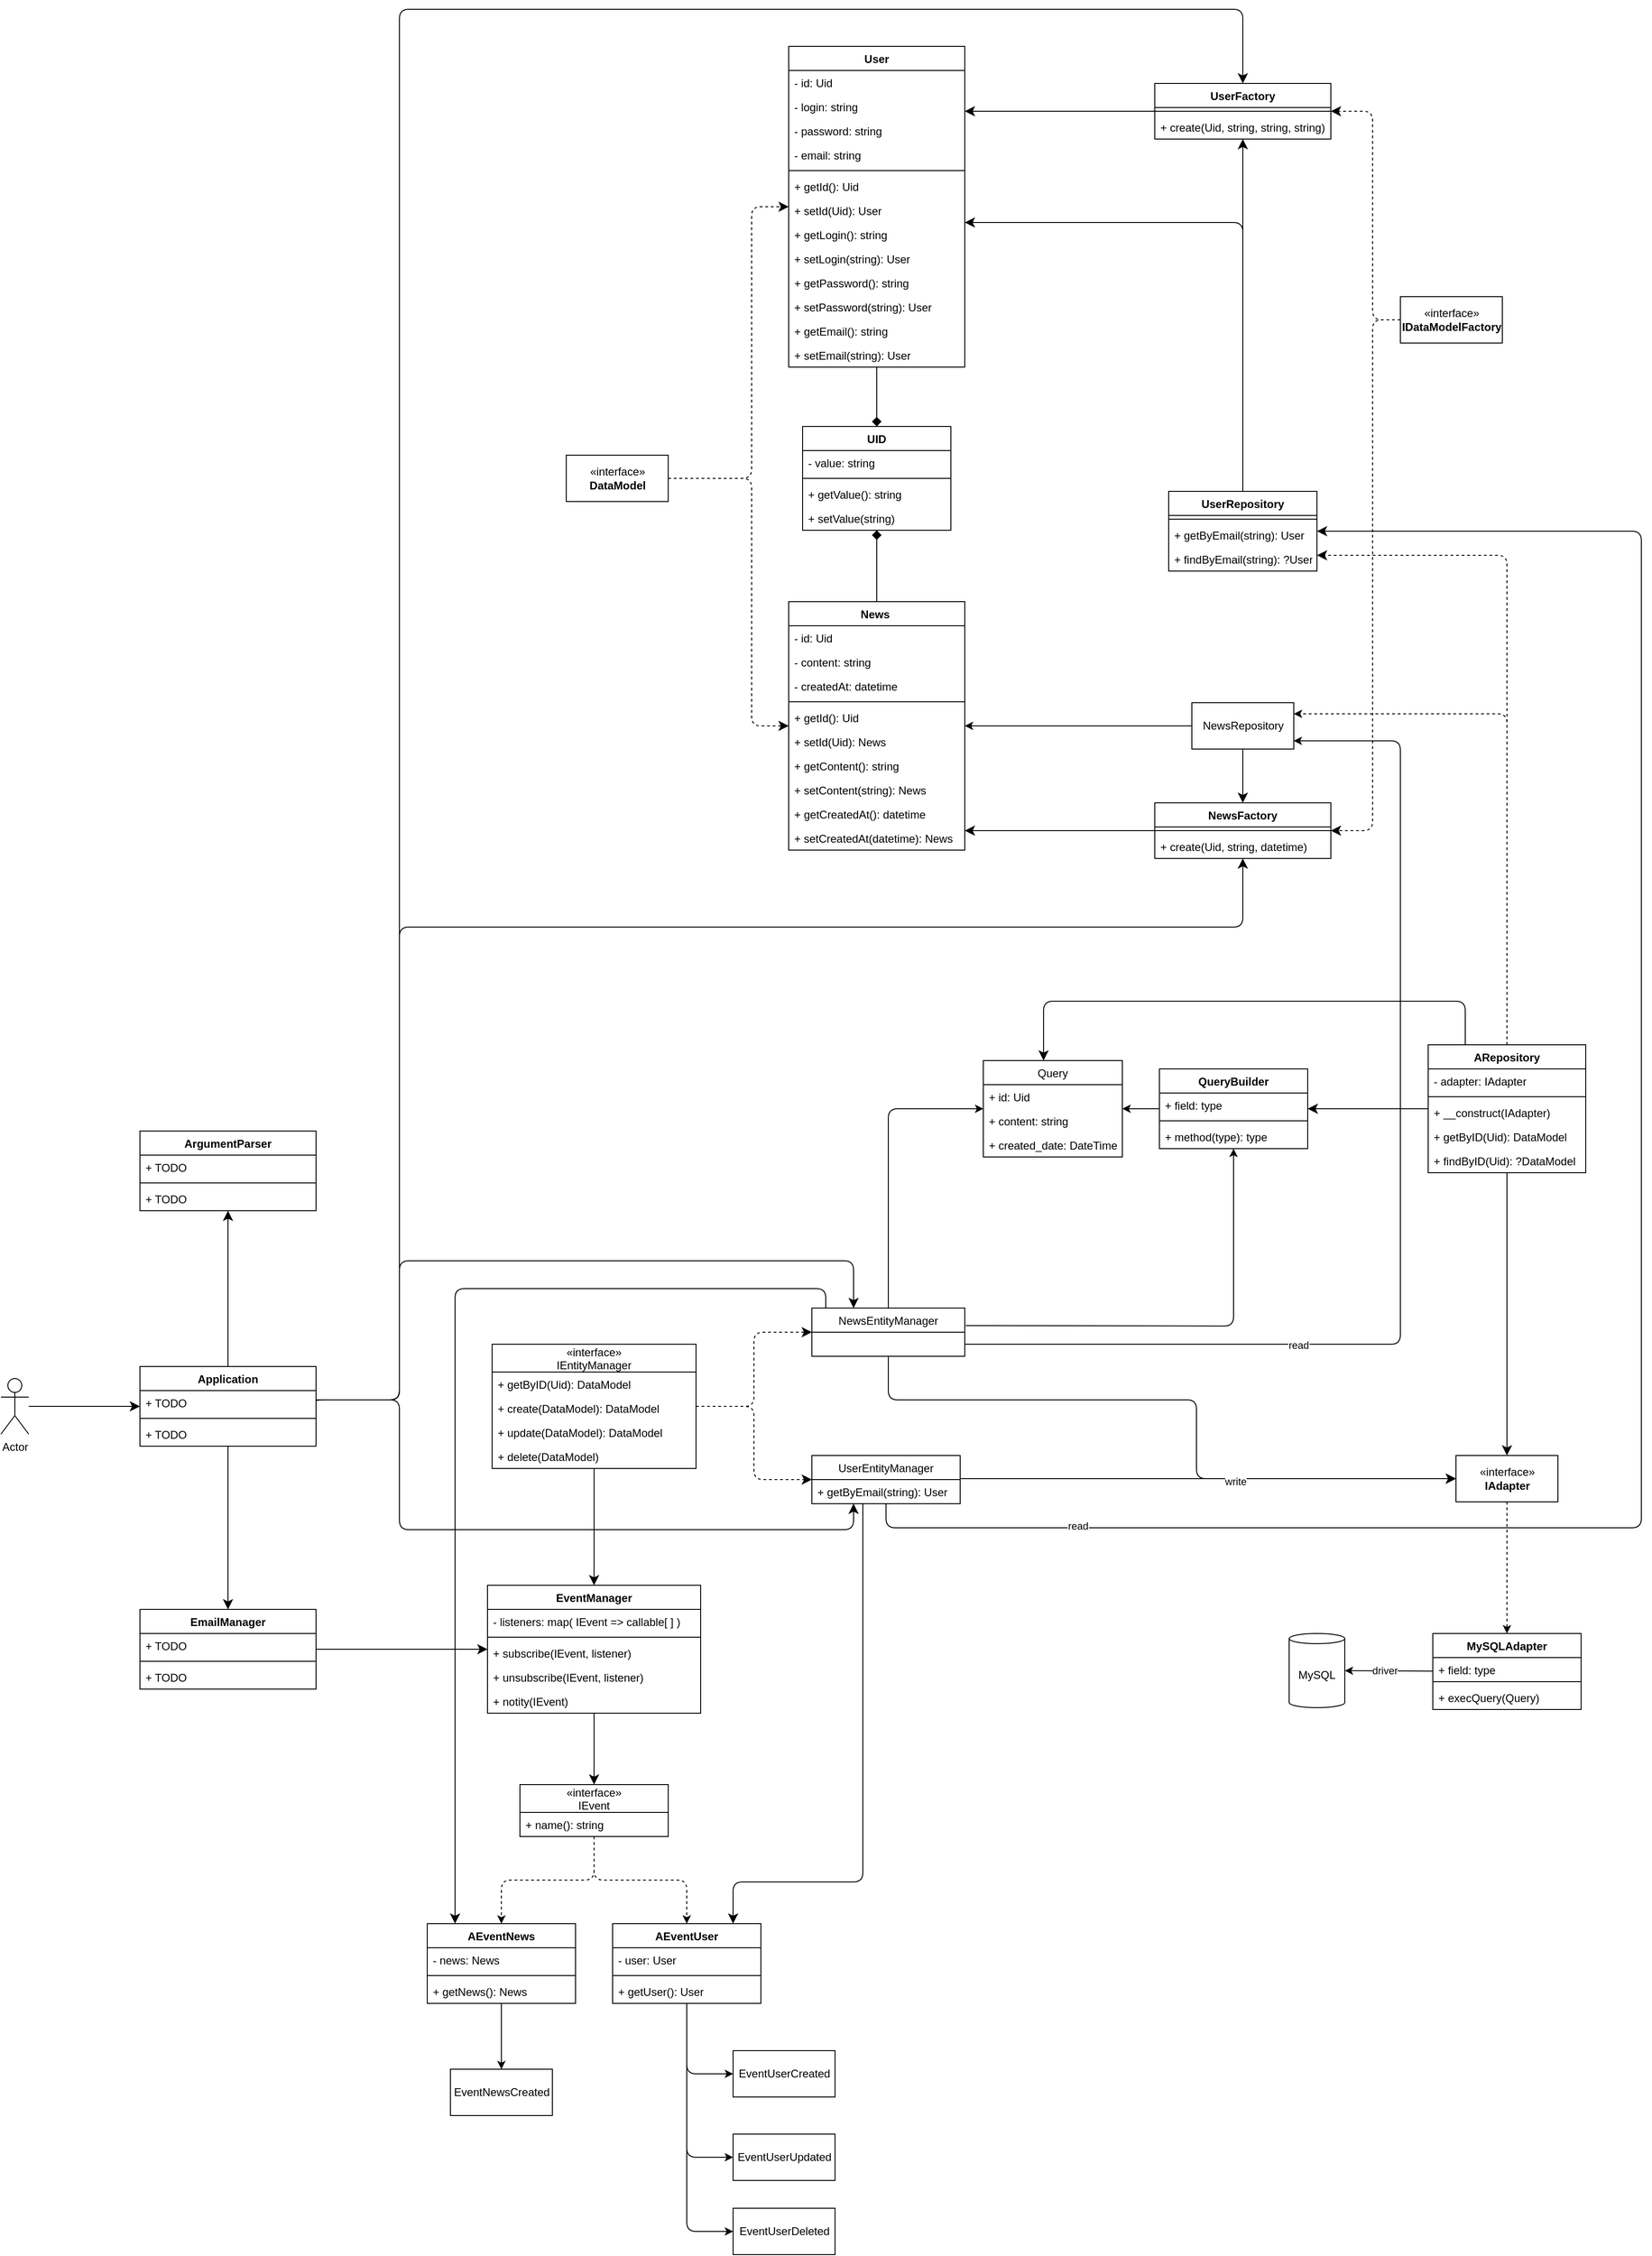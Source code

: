 <mxfile>
    <diagram id="TDc8d8LJ3EV92U0FBZtl" name="Page-1">
        <mxGraphModel dx="2404" dy="2053" grid="1" gridSize="10" guides="1" tooltips="1" connect="1" arrows="1" fold="1" page="1" pageScale="1" pageWidth="850" pageHeight="1100" math="0" shadow="0">
            <root>
                <mxCell id="0"/>
                <mxCell id="1" parent="0"/>
                <mxCell id="4" style="edgeStyle=orthogonalEdgeStyle;html=1;entryX=0.998;entryY=0.822;entryDx=0;entryDy=0;entryPerimeter=0;" edge="1" parent="1" source="6" target="161">
                    <mxGeometry relative="1" as="geometry">
                        <mxPoint x="228.35" y="874.768" as="sourcePoint"/>
                        <mxPoint x="702.5" y="629" as="targetPoint"/>
                        <Array as="points">
                            <mxPoint x="700" y="860"/>
                            <mxPoint x="700" y="209"/>
                        </Array>
                    </mxGeometry>
                </mxCell>
                <mxCell id="5" value="read" style="edgeLabel;html=1;align=center;verticalAlign=middle;resizable=0;points=[];" vertex="1" connectable="0" parent="4">
                    <mxGeometry x="-0.198" y="-1" relative="1" as="geometry">
                        <mxPoint x="-111" y="26" as="offset"/>
                    </mxGeometry>
                </mxCell>
                <mxCell id="174" style="edgeStyle=orthogonalEdgeStyle;html=1;endArrow=classic;endFill=1;endSize=8;" edge="1" parent="1" source="6" target="14">
                    <mxGeometry relative="1" as="geometry">
                        <Array as="points">
                            <mxPoint x="148" y="920"/>
                            <mxPoint x="480" y="920"/>
                            <mxPoint x="480" y="1005"/>
                        </Array>
                    </mxGeometry>
                </mxCell>
                <mxCell id="226" style="edgeStyle=orthogonalEdgeStyle;html=1;endArrow=classic;endFill=1;endSize=8;" edge="1" parent="1" source="6" target="104">
                    <mxGeometry relative="1" as="geometry">
                        <Array as="points">
                            <mxPoint x="80" y="800"/>
                            <mxPoint x="-320" y="800"/>
                            <mxPoint x="-320" y="1528"/>
                        </Array>
                    </mxGeometry>
                </mxCell>
                <mxCell id="6" value="NewsEntityManager" style="swimlane;fontStyle=0;childLayout=stackLayout;horizontal=1;startSize=26;fillColor=none;horizontalStack=0;resizeParent=1;resizeParentMax=0;resizeLast=0;collapsible=1;marginBottom=0;" vertex="1" parent="1">
                    <mxGeometry x="65" y="821" width="165" height="52" as="geometry"/>
                </mxCell>
                <mxCell id="11" style="edgeStyle=none;html=1;" edge="1" parent="1" source="24" target="20">
                    <mxGeometry relative="1" as="geometry">
                        <mxPoint x="810" y="1063" as="sourcePoint"/>
                    </mxGeometry>
                </mxCell>
                <mxCell id="12" value="driver" style="edgeLabel;html=1;align=center;verticalAlign=middle;resizable=0;points=[];" vertex="1" connectable="0" parent="11">
                    <mxGeometry x="0.272" relative="1" as="geometry">
                        <mxPoint x="8" y="-1" as="offset"/>
                    </mxGeometry>
                </mxCell>
                <mxCell id="13" style="edgeStyle=none;html=1;dashed=1;" edge="1" parent="1" source="14" target="24">
                    <mxGeometry relative="1" as="geometry">
                        <mxPoint x="825" y="839" as="targetPoint"/>
                    </mxGeometry>
                </mxCell>
                <mxCell id="14" value="«interface»&lt;br&gt;&lt;b&gt;IAdapter&lt;/b&gt;" style="html=1;" vertex="1" parent="1">
                    <mxGeometry x="760" y="980" width="110" height="50" as="geometry"/>
                </mxCell>
                <mxCell id="15" value="UID" style="swimlane;fontStyle=1;align=center;verticalAlign=top;childLayout=stackLayout;horizontal=1;startSize=26;horizontalStack=0;resizeParent=1;resizeParentMax=0;resizeLast=0;collapsible=1;marginBottom=0;" vertex="1" parent="1">
                    <mxGeometry x="55" y="-130" width="160" height="112" as="geometry"/>
                </mxCell>
                <mxCell id="16" value="- value: string" style="text;strokeColor=none;fillColor=none;align=left;verticalAlign=top;spacingLeft=4;spacingRight=4;overflow=hidden;rotatable=0;points=[[0,0.5],[1,0.5]];portConstraint=eastwest;" vertex="1" parent="15">
                    <mxGeometry y="26" width="160" height="26" as="geometry"/>
                </mxCell>
                <mxCell id="17" value="" style="line;strokeWidth=1;fillColor=none;align=left;verticalAlign=middle;spacingTop=-1;spacingLeft=3;spacingRight=3;rotatable=0;labelPosition=right;points=[];portConstraint=eastwest;strokeColor=inherit;" vertex="1" parent="15">
                    <mxGeometry y="52" width="160" height="8" as="geometry"/>
                </mxCell>
                <mxCell id="18" value="+ getValue(): string" style="text;strokeColor=none;fillColor=none;align=left;verticalAlign=top;spacingLeft=4;spacingRight=4;overflow=hidden;rotatable=0;points=[[0,0.5],[1,0.5]];portConstraint=eastwest;" vertex="1" parent="15">
                    <mxGeometry y="60" width="160" height="26" as="geometry"/>
                </mxCell>
                <mxCell id="19" value="+ setValue(string)" style="text;strokeColor=none;fillColor=none;align=left;verticalAlign=top;spacingLeft=4;spacingRight=4;overflow=hidden;rotatable=0;points=[[0,0.5],[1,0.5]];portConstraint=eastwest;" vertex="1" parent="15">
                    <mxGeometry y="86" width="160" height="26" as="geometry"/>
                </mxCell>
                <mxCell id="20" value="MySQL" style="shape=cylinder3;whiteSpace=wrap;html=1;boundedLbl=1;backgroundOutline=1;size=5.51;" vertex="1" parent="1">
                    <mxGeometry x="580" y="1172" width="60" height="80" as="geometry"/>
                </mxCell>
                <mxCell id="21" style="edgeStyle=orthogonalEdgeStyle;html=1;exitX=1.006;exitY=-0.275;exitDx=0;exitDy=0;exitPerimeter=0;" edge="1" parent="1" target="33">
                    <mxGeometry relative="1" as="geometry">
                        <mxPoint x="230.99" y="839.85" as="sourcePoint"/>
                    </mxGeometry>
                </mxCell>
                <mxCell id="22" style="edgeStyle=orthogonalEdgeStyle;html=1;" edge="1" parent="1" source="6" target="28">
                    <mxGeometry relative="1" as="geometry">
                        <Array as="points">
                            <mxPoint x="148" y="606"/>
                        </Array>
                    </mxGeometry>
                </mxCell>
                <mxCell id="24" value="MySQLAdapter" style="swimlane;fontStyle=1;align=center;verticalAlign=top;childLayout=stackLayout;horizontal=1;startSize=26;horizontalStack=0;resizeParent=1;resizeParentMax=0;resizeLast=0;collapsible=1;marginBottom=0;" vertex="1" parent="1">
                    <mxGeometry x="735" y="1172" width="160" height="82" as="geometry"/>
                </mxCell>
                <mxCell id="25" value="+ field: type" style="text;strokeColor=none;fillColor=none;align=left;verticalAlign=top;spacingLeft=4;spacingRight=4;overflow=hidden;rotatable=0;points=[[0,0.5],[1,0.5]];portConstraint=eastwest;" vertex="1" parent="24">
                    <mxGeometry y="26" width="160" height="22" as="geometry"/>
                </mxCell>
                <mxCell id="26" value="" style="line;strokeWidth=1;fillColor=none;align=left;verticalAlign=middle;spacingTop=-1;spacingLeft=3;spacingRight=3;rotatable=0;labelPosition=right;points=[];portConstraint=eastwest;strokeColor=inherit;" vertex="1" parent="24">
                    <mxGeometry y="48" width="160" height="8" as="geometry"/>
                </mxCell>
                <mxCell id="27" value="+ execQuery(Query)" style="text;strokeColor=none;fillColor=none;align=left;verticalAlign=top;spacingLeft=4;spacingRight=4;overflow=hidden;rotatable=0;points=[[0,0.5],[1,0.5]];portConstraint=eastwest;" vertex="1" parent="24">
                    <mxGeometry y="56" width="160" height="26" as="geometry"/>
                </mxCell>
                <mxCell id="28" value="Query" style="swimlane;fontStyle=0;childLayout=stackLayout;horizontal=1;startSize=26;fillColor=none;horizontalStack=0;resizeParent=1;resizeParentMax=0;resizeLast=0;collapsible=1;marginBottom=0;" vertex="1" parent="1">
                    <mxGeometry x="250" y="554" width="150" height="104" as="geometry"/>
                </mxCell>
                <mxCell id="29" value="+ id: Uid" style="text;strokeColor=none;fillColor=none;align=left;verticalAlign=top;spacingLeft=4;spacingRight=4;overflow=hidden;rotatable=0;points=[[0,0.5],[1,0.5]];portConstraint=eastwest;" vertex="1" parent="28">
                    <mxGeometry y="26" width="150" height="26" as="geometry"/>
                </mxCell>
                <mxCell id="30" value="+ content: string" style="text;strokeColor=none;fillColor=none;align=left;verticalAlign=top;spacingLeft=4;spacingRight=4;overflow=hidden;rotatable=0;points=[[0,0.5],[1,0.5]];portConstraint=eastwest;" vertex="1" parent="28">
                    <mxGeometry y="52" width="150" height="26" as="geometry"/>
                </mxCell>
                <mxCell id="31" value="+ created_date: DateTime" style="text;strokeColor=none;fillColor=none;align=left;verticalAlign=top;spacingLeft=4;spacingRight=4;overflow=hidden;rotatable=0;points=[[0,0.5],[1,0.5]];portConstraint=eastwest;" vertex="1" parent="28">
                    <mxGeometry y="78" width="150" height="26" as="geometry"/>
                </mxCell>
                <mxCell id="32" style="edgeStyle=none;html=1;" edge="1" parent="1" source="33" target="28">
                    <mxGeometry relative="1" as="geometry">
                        <mxPoint x="670" y="1111.542" as="targetPoint"/>
                    </mxGeometry>
                </mxCell>
                <mxCell id="33" value="QueryBuilder" style="swimlane;fontStyle=1;align=center;verticalAlign=top;childLayout=stackLayout;horizontal=1;startSize=26;horizontalStack=0;resizeParent=1;resizeParentMax=0;resizeLast=0;collapsible=1;marginBottom=0;" vertex="1" parent="1">
                    <mxGeometry x="440" y="563" width="160" height="86" as="geometry"/>
                </mxCell>
                <mxCell id="34" value="+ field: type" style="text;strokeColor=none;fillColor=none;align=left;verticalAlign=top;spacingLeft=4;spacingRight=4;overflow=hidden;rotatable=0;points=[[0,0.5],[1,0.5]];portConstraint=eastwest;" vertex="1" parent="33">
                    <mxGeometry y="26" width="160" height="26" as="geometry"/>
                </mxCell>
                <mxCell id="35" value="" style="line;strokeWidth=1;fillColor=none;align=left;verticalAlign=middle;spacingTop=-1;spacingLeft=3;spacingRight=3;rotatable=0;labelPosition=right;points=[];portConstraint=eastwest;strokeColor=inherit;" vertex="1" parent="33">
                    <mxGeometry y="52" width="160" height="8" as="geometry"/>
                </mxCell>
                <mxCell id="36" value="+ method(type): type" style="text;strokeColor=none;fillColor=none;align=left;verticalAlign=top;spacingLeft=4;spacingRight=4;overflow=hidden;rotatable=0;points=[[0,0.5],[1,0.5]];portConstraint=eastwest;" vertex="1" parent="33">
                    <mxGeometry y="60" width="160" height="26" as="geometry"/>
                </mxCell>
                <mxCell id="146" style="edgeStyle=orthogonalEdgeStyle;html=1;endArrow=diamond;endFill=1;endSize=8;" edge="1" parent="1" source="46" target="15">
                    <mxGeometry relative="1" as="geometry"/>
                </mxCell>
                <mxCell id="46" value="News " style="swimlane;fontStyle=1;align=center;verticalAlign=top;childLayout=stackLayout;horizontal=1;startSize=26;horizontalStack=0;resizeParent=1;resizeParentMax=0;resizeLast=0;collapsible=1;marginBottom=0;" vertex="1" parent="1">
                    <mxGeometry x="40" y="59" width="190" height="268" as="geometry"/>
                </mxCell>
                <mxCell id="47" value="- id: Uid" style="text;strokeColor=none;fillColor=none;align=left;verticalAlign=top;spacingLeft=4;spacingRight=4;overflow=hidden;rotatable=0;points=[[0,0.5],[1,0.5]];portConstraint=eastwest;" vertex="1" parent="46">
                    <mxGeometry y="26" width="190" height="26" as="geometry"/>
                </mxCell>
                <mxCell id="48" value="- content: string" style="text;strokeColor=none;fillColor=none;align=left;verticalAlign=top;spacingLeft=4;spacingRight=4;overflow=hidden;rotatable=0;points=[[0,0.5],[1,0.5]];portConstraint=eastwest;" vertex="1" parent="46">
                    <mxGeometry y="52" width="190" height="26" as="geometry"/>
                </mxCell>
                <mxCell id="49" value="- createdAt: datetime" style="text;strokeColor=none;fillColor=none;align=left;verticalAlign=top;spacingLeft=4;spacingRight=4;overflow=hidden;rotatable=0;points=[[0,0.5],[1,0.5]];portConstraint=eastwest;" vertex="1" parent="46">
                    <mxGeometry y="78" width="190" height="26" as="geometry"/>
                </mxCell>
                <mxCell id="50" value="" style="line;strokeWidth=1;fillColor=none;align=left;verticalAlign=middle;spacingTop=-1;spacingLeft=3;spacingRight=3;rotatable=0;labelPosition=right;points=[];portConstraint=eastwest;strokeColor=inherit;" vertex="1" parent="46">
                    <mxGeometry y="104" width="190" height="8" as="geometry"/>
                </mxCell>
                <mxCell id="51" value="+ getId(): Uid" style="text;strokeColor=none;fillColor=none;align=left;verticalAlign=top;spacingLeft=4;spacingRight=4;overflow=hidden;rotatable=0;points=[[0,0.5],[1,0.5]];portConstraint=eastwest;" vertex="1" parent="46">
                    <mxGeometry y="112" width="190" height="26" as="geometry"/>
                </mxCell>
                <mxCell id="52" value="+ setId(Uid): News" style="text;strokeColor=none;fillColor=none;align=left;verticalAlign=top;spacingLeft=4;spacingRight=4;overflow=hidden;rotatable=0;points=[[0,0.5],[1,0.5]];portConstraint=eastwest;" vertex="1" parent="46">
                    <mxGeometry y="138" width="190" height="26" as="geometry"/>
                </mxCell>
                <mxCell id="53" value="+ getContent(): string" style="text;strokeColor=none;fillColor=none;align=left;verticalAlign=top;spacingLeft=4;spacingRight=4;overflow=hidden;rotatable=0;points=[[0,0.5],[1,0.5]];portConstraint=eastwest;" vertex="1" parent="46">
                    <mxGeometry y="164" width="190" height="26" as="geometry"/>
                </mxCell>
                <mxCell id="54" value="+ setContent(string): News" style="text;strokeColor=none;fillColor=none;align=left;verticalAlign=top;spacingLeft=4;spacingRight=4;overflow=hidden;rotatable=0;points=[[0,0.5],[1,0.5]];portConstraint=eastwest;" vertex="1" parent="46">
                    <mxGeometry y="190" width="190" height="26" as="geometry"/>
                </mxCell>
                <mxCell id="55" value="+ getCreatedAt(): datetime" style="text;strokeColor=none;fillColor=none;align=left;verticalAlign=top;spacingLeft=4;spacingRight=4;overflow=hidden;rotatable=0;points=[[0,0.5],[1,0.5]];portConstraint=eastwest;" vertex="1" parent="46">
                    <mxGeometry y="216" width="190" height="26" as="geometry"/>
                </mxCell>
                <mxCell id="56" value="+ setCreatedAt(datetime): News" style="text;strokeColor=none;fillColor=none;align=left;verticalAlign=top;spacingLeft=4;spacingRight=4;overflow=hidden;rotatable=0;points=[[0,0.5],[1,0.5]];portConstraint=eastwest;" vertex="1" parent="46">
                    <mxGeometry y="242" width="190" height="26" as="geometry"/>
                </mxCell>
                <mxCell id="57" style="edgeStyle=orthogonalEdgeStyle;html=1;" edge="1" parent="1" source="161" target="46">
                    <mxGeometry relative="1" as="geometry">
                        <mxPoint x="450" y="180.029" as="sourcePoint"/>
                    </mxGeometry>
                </mxCell>
                <mxCell id="58" style="edgeStyle=orthogonalEdgeStyle;html=1;dashed=1;" edge="1" parent="1" source="140" target="161">
                    <mxGeometry relative="1" as="geometry">
                        <mxPoint x="610" y="210" as="targetPoint"/>
                        <Array as="points">
                            <mxPoint x="815" y="180"/>
                        </Array>
                        <mxPoint x="730" y="500" as="sourcePoint"/>
                    </mxGeometry>
                </mxCell>
                <mxCell id="202" style="edgeStyle=orthogonalEdgeStyle;html=1;endArrow=classic;endFill=1;endSize=8;" edge="1" parent="1" source="61" target="46">
                    <mxGeometry relative="1" as="geometry">
                        <Array as="points">
                            <mxPoint x="280" y="306"/>
                            <mxPoint x="280" y="306"/>
                        </Array>
                    </mxGeometry>
                </mxCell>
                <mxCell id="61" value="NewsFactory" style="swimlane;fontStyle=1;align=center;verticalAlign=top;childLayout=stackLayout;horizontal=1;startSize=26;horizontalStack=0;resizeParent=1;resizeParentMax=0;resizeLast=0;collapsible=1;marginBottom=0;" vertex="1" parent="1">
                    <mxGeometry x="435" y="276" width="190" height="60" as="geometry"/>
                </mxCell>
                <mxCell id="62" value="" style="line;strokeWidth=1;fillColor=none;align=left;verticalAlign=middle;spacingTop=-1;spacingLeft=3;spacingRight=3;rotatable=0;labelPosition=right;points=[];portConstraint=eastwest;strokeColor=inherit;" vertex="1" parent="61">
                    <mxGeometry y="26" width="190" height="8" as="geometry"/>
                </mxCell>
                <mxCell id="63" value="+ create(Uid, string, datetime)" style="text;strokeColor=none;fillColor=none;align=left;verticalAlign=top;spacingLeft=4;spacingRight=4;overflow=hidden;rotatable=0;points=[[0,0.5],[1,0.5]];portConstraint=eastwest;" vertex="1" parent="61">
                    <mxGeometry y="34" width="190" height="26" as="geometry"/>
                </mxCell>
                <mxCell id="112" style="edgeStyle=orthogonalEdgeStyle;html=1;dashed=1;" edge="1" parent="1" source="96" target="104">
                    <mxGeometry relative="1" as="geometry"/>
                </mxCell>
                <mxCell id="113" style="edgeStyle=orthogonalEdgeStyle;html=1;dashed=1;" edge="1" parent="1" source="96" target="108">
                    <mxGeometry relative="1" as="geometry"/>
                </mxCell>
                <mxCell id="96" value="«interface»&#10;IEvent" style="swimlane;fontStyle=0;childLayout=stackLayout;horizontal=1;startSize=30;fillColor=none;horizontalStack=0;resizeParent=1;resizeParentMax=0;resizeLast=0;collapsible=1;marginBottom=0;" vertex="1" parent="1">
                    <mxGeometry x="-250" y="1335" width="160" height="56" as="geometry"/>
                </mxCell>
                <mxCell id="97" value="+ name(): string" style="text;strokeColor=none;fillColor=none;align=left;verticalAlign=top;spacingLeft=4;spacingRight=4;overflow=hidden;rotatable=0;points=[[0,0.5],[1,0.5]];portConstraint=eastwest;" vertex="1" parent="96">
                    <mxGeometry y="30" width="160" height="26" as="geometry"/>
                </mxCell>
                <mxCell id="119" style="edgeStyle=orthogonalEdgeStyle;html=1;" edge="1" parent="1" source="104" target="118">
                    <mxGeometry relative="1" as="geometry"/>
                </mxCell>
                <mxCell id="104" value="AEventNews" style="swimlane;fontStyle=1;align=center;verticalAlign=top;childLayout=stackLayout;horizontal=1;startSize=26;horizontalStack=0;resizeParent=1;resizeParentMax=0;resizeLast=0;collapsible=1;marginBottom=0;" vertex="1" parent="1">
                    <mxGeometry x="-350" y="1485" width="160" height="86" as="geometry"/>
                </mxCell>
                <mxCell id="105" value="- news: News" style="text;strokeColor=none;fillColor=none;align=left;verticalAlign=top;spacingLeft=4;spacingRight=4;overflow=hidden;rotatable=0;points=[[0,0.5],[1,0.5]];portConstraint=eastwest;" vertex="1" parent="104">
                    <mxGeometry y="26" width="160" height="26" as="geometry"/>
                </mxCell>
                <mxCell id="106" value="" style="line;strokeWidth=1;fillColor=none;align=left;verticalAlign=middle;spacingTop=-1;spacingLeft=3;spacingRight=3;rotatable=0;labelPosition=right;points=[];portConstraint=eastwest;strokeColor=inherit;" vertex="1" parent="104">
                    <mxGeometry y="52" width="160" height="8" as="geometry"/>
                </mxCell>
                <mxCell id="107" value="+ getNews(): News" style="text;strokeColor=none;fillColor=none;align=left;verticalAlign=top;spacingLeft=4;spacingRight=4;overflow=hidden;rotatable=0;points=[[0,0.5],[1,0.5]];portConstraint=eastwest;" vertex="1" parent="104">
                    <mxGeometry y="60" width="160" height="26" as="geometry"/>
                </mxCell>
                <mxCell id="121" style="edgeStyle=orthogonalEdgeStyle;html=1;entryX=0;entryY=0.5;entryDx=0;entryDy=0;" edge="1" parent="1" source="108" target="120">
                    <mxGeometry relative="1" as="geometry"/>
                </mxCell>
                <mxCell id="124" style="edgeStyle=orthogonalEdgeStyle;html=1;entryX=0;entryY=0.5;entryDx=0;entryDy=0;" edge="1" parent="1" source="108" target="122">
                    <mxGeometry relative="1" as="geometry"/>
                </mxCell>
                <mxCell id="125" style="edgeStyle=orthogonalEdgeStyle;html=1;entryX=0;entryY=0.5;entryDx=0;entryDy=0;" edge="1" parent="1" source="108" target="123">
                    <mxGeometry relative="1" as="geometry"/>
                </mxCell>
                <mxCell id="108" value="AEventUser" style="swimlane;fontStyle=1;align=center;verticalAlign=top;childLayout=stackLayout;horizontal=1;startSize=26;horizontalStack=0;resizeParent=1;resizeParentMax=0;resizeLast=0;collapsible=1;marginBottom=0;" vertex="1" parent="1">
                    <mxGeometry x="-150" y="1485" width="160" height="86" as="geometry"/>
                </mxCell>
                <mxCell id="109" value="- user: User" style="text;strokeColor=none;fillColor=none;align=left;verticalAlign=top;spacingLeft=4;spacingRight=4;overflow=hidden;rotatable=0;points=[[0,0.5],[1,0.5]];portConstraint=eastwest;" vertex="1" parent="108">
                    <mxGeometry y="26" width="160" height="26" as="geometry"/>
                </mxCell>
                <mxCell id="110" value="" style="line;strokeWidth=1;fillColor=none;align=left;verticalAlign=middle;spacingTop=-1;spacingLeft=3;spacingRight=3;rotatable=0;labelPosition=right;points=[];portConstraint=eastwest;strokeColor=inherit;" vertex="1" parent="108">
                    <mxGeometry y="52" width="160" height="8" as="geometry"/>
                </mxCell>
                <mxCell id="111" value="+ getUser(): User" style="text;strokeColor=none;fillColor=none;align=left;verticalAlign=top;spacingLeft=4;spacingRight=4;overflow=hidden;rotatable=0;points=[[0,0.5],[1,0.5]];portConstraint=eastwest;" vertex="1" parent="108">
                    <mxGeometry y="60" width="160" height="26" as="geometry"/>
                </mxCell>
                <mxCell id="118" value="EventNewsCreated" style="html=1;" vertex="1" parent="1">
                    <mxGeometry x="-325" y="1642" width="110" height="50" as="geometry"/>
                </mxCell>
                <mxCell id="120" value="EventUserCreated" style="html=1;" vertex="1" parent="1">
                    <mxGeometry x="-20" y="1622" width="110" height="50" as="geometry"/>
                </mxCell>
                <mxCell id="122" value="EventUserUpdated" style="html=1;" vertex="1" parent="1">
                    <mxGeometry x="-20" y="1712" width="110" height="50" as="geometry"/>
                </mxCell>
                <mxCell id="123" value="EventUserDeleted" style="html=1;" vertex="1" parent="1">
                    <mxGeometry x="-20" y="1792" width="110" height="50" as="geometry"/>
                </mxCell>
                <mxCell id="145" style="edgeStyle=orthogonalEdgeStyle;html=1;endArrow=diamond;endFill=1;endSize=8;" edge="1" parent="1" source="126" target="15">
                    <mxGeometry relative="1" as="geometry"/>
                </mxCell>
                <mxCell id="126" value="User" style="swimlane;fontStyle=1;align=center;verticalAlign=top;childLayout=stackLayout;horizontal=1;startSize=26;horizontalStack=0;resizeParent=1;resizeParentMax=0;resizeLast=0;collapsible=1;marginBottom=0;" vertex="1" parent="1">
                    <mxGeometry x="40" y="-540" width="190" height="346" as="geometry"/>
                </mxCell>
                <mxCell id="127" value="- id: Uid" style="text;strokeColor=none;fillColor=none;align=left;verticalAlign=top;spacingLeft=4;spacingRight=4;overflow=hidden;rotatable=0;points=[[0,0.5],[1,0.5]];portConstraint=eastwest;" vertex="1" parent="126">
                    <mxGeometry y="26" width="190" height="26" as="geometry"/>
                </mxCell>
                <mxCell id="128" value="- login: string" style="text;strokeColor=none;fillColor=none;align=left;verticalAlign=top;spacingLeft=4;spacingRight=4;overflow=hidden;rotatable=0;points=[[0,0.5],[1,0.5]];portConstraint=eastwest;" vertex="1" parent="126">
                    <mxGeometry y="52" width="190" height="26" as="geometry"/>
                </mxCell>
                <mxCell id="129" value="- password: string" style="text;strokeColor=none;fillColor=none;align=left;verticalAlign=top;spacingLeft=4;spacingRight=4;overflow=hidden;rotatable=0;points=[[0,0.5],[1,0.5]];portConstraint=eastwest;" vertex="1" parent="126">
                    <mxGeometry y="78" width="190" height="26" as="geometry"/>
                </mxCell>
                <mxCell id="137" value="- email: string" style="text;strokeColor=none;fillColor=none;align=left;verticalAlign=top;spacingLeft=4;spacingRight=4;overflow=hidden;rotatable=0;points=[[0,0.5],[1,0.5]];portConstraint=eastwest;" vertex="1" parent="126">
                    <mxGeometry y="104" width="190" height="26" as="geometry"/>
                </mxCell>
                <mxCell id="130" value="" style="line;strokeWidth=1;fillColor=none;align=left;verticalAlign=middle;spacingTop=-1;spacingLeft=3;spacingRight=3;rotatable=0;labelPosition=right;points=[];portConstraint=eastwest;strokeColor=inherit;" vertex="1" parent="126">
                    <mxGeometry y="130" width="190" height="8" as="geometry"/>
                </mxCell>
                <mxCell id="131" value="+ getId(): Uid" style="text;strokeColor=none;fillColor=none;align=left;verticalAlign=top;spacingLeft=4;spacingRight=4;overflow=hidden;rotatable=0;points=[[0,0.5],[1,0.5]];portConstraint=eastwest;" vertex="1" parent="126">
                    <mxGeometry y="138" width="190" height="26" as="geometry"/>
                </mxCell>
                <mxCell id="132" value="+ setId(Uid): User" style="text;strokeColor=none;fillColor=none;align=left;verticalAlign=top;spacingLeft=4;spacingRight=4;overflow=hidden;rotatable=0;points=[[0,0.5],[1,0.5]];portConstraint=eastwest;" vertex="1" parent="126">
                    <mxGeometry y="164" width="190" height="26" as="geometry"/>
                </mxCell>
                <mxCell id="133" value="+ getLogin(): string" style="text;strokeColor=none;fillColor=none;align=left;verticalAlign=top;spacingLeft=4;spacingRight=4;overflow=hidden;rotatable=0;points=[[0,0.5],[1,0.5]];portConstraint=eastwest;" vertex="1" parent="126">
                    <mxGeometry y="190" width="190" height="26" as="geometry"/>
                </mxCell>
                <mxCell id="134" value="+ setLogin(string): User" style="text;strokeColor=none;fillColor=none;align=left;verticalAlign=top;spacingLeft=4;spacingRight=4;overflow=hidden;rotatable=0;points=[[0,0.5],[1,0.5]];portConstraint=eastwest;" vertex="1" parent="126">
                    <mxGeometry y="216" width="190" height="26" as="geometry"/>
                </mxCell>
                <mxCell id="135" value="+ getPassword(): string" style="text;strokeColor=none;fillColor=none;align=left;verticalAlign=top;spacingLeft=4;spacingRight=4;overflow=hidden;rotatable=0;points=[[0,0.5],[1,0.5]];portConstraint=eastwest;" vertex="1" parent="126">
                    <mxGeometry y="242" width="190" height="26" as="geometry"/>
                </mxCell>
                <mxCell id="136" value="+ setPassword(string): User" style="text;strokeColor=none;fillColor=none;align=left;verticalAlign=top;spacingLeft=4;spacingRight=4;overflow=hidden;rotatable=0;points=[[0,0.5],[1,0.5]];portConstraint=eastwest;" vertex="1" parent="126">
                    <mxGeometry y="268" width="190" height="26" as="geometry"/>
                </mxCell>
                <mxCell id="138" value="+ getEmail(): string" style="text;strokeColor=none;fillColor=none;align=left;verticalAlign=top;spacingLeft=4;spacingRight=4;overflow=hidden;rotatable=0;points=[[0,0.5],[1,0.5]];portConstraint=eastwest;" vertex="1" parent="126">
                    <mxGeometry y="294" width="190" height="26" as="geometry"/>
                </mxCell>
                <mxCell id="139" value="+ setEmail(string): User" style="text;strokeColor=none;fillColor=none;align=left;verticalAlign=top;spacingLeft=4;spacingRight=4;overflow=hidden;rotatable=0;points=[[0,0.5],[1,0.5]];portConstraint=eastwest;" vertex="1" parent="126">
                    <mxGeometry y="320" width="190" height="26" as="geometry"/>
                </mxCell>
                <mxCell id="153" style="edgeStyle=orthogonalEdgeStyle;html=1;endArrow=classic;endFill=1;endSize=8;dashed=1;" edge="1" parent="1" source="140" target="147">
                    <mxGeometry relative="1" as="geometry">
                        <Array as="points">
                            <mxPoint x="815" y="9"/>
                        </Array>
                    </mxGeometry>
                </mxCell>
                <mxCell id="177" style="edgeStyle=orthogonalEdgeStyle;html=1;endArrow=classic;endFill=1;endSize=8;" edge="1" parent="1" source="140" target="14">
                    <mxGeometry relative="1" as="geometry"/>
                </mxCell>
                <mxCell id="178" style="edgeStyle=orthogonalEdgeStyle;html=1;endArrow=classic;endFill=1;endSize=8;" edge="1" parent="1" source="140" target="33">
                    <mxGeometry relative="1" as="geometry"/>
                </mxCell>
                <mxCell id="179" style="edgeStyle=orthogonalEdgeStyle;html=1;endArrow=classic;endFill=1;endSize=8;" edge="1" parent="1" source="140" target="28">
                    <mxGeometry relative="1" as="geometry">
                        <Array as="points">
                            <mxPoint x="770" y="490"/>
                            <mxPoint x="315" y="490"/>
                        </Array>
                    </mxGeometry>
                </mxCell>
                <mxCell id="140" value="ARepository" style="swimlane;fontStyle=1;align=center;verticalAlign=top;childLayout=stackLayout;horizontal=1;startSize=26;horizontalStack=0;resizeParent=1;resizeParentMax=0;resizeLast=0;collapsible=1;marginBottom=0;" vertex="1" parent="1">
                    <mxGeometry x="730" y="537" width="170" height="138" as="geometry"/>
                </mxCell>
                <mxCell id="141" value="- adapter: IAdapter" style="text;strokeColor=none;fillColor=none;align=left;verticalAlign=top;spacingLeft=4;spacingRight=4;overflow=hidden;rotatable=0;points=[[0,0.5],[1,0.5]];portConstraint=eastwest;" vertex="1" parent="140">
                    <mxGeometry y="26" width="170" height="26" as="geometry"/>
                </mxCell>
                <mxCell id="142" value="" style="line;strokeWidth=1;fillColor=none;align=left;verticalAlign=middle;spacingTop=-1;spacingLeft=3;spacingRight=3;rotatable=0;labelPosition=right;points=[];portConstraint=eastwest;strokeColor=inherit;" vertex="1" parent="140">
                    <mxGeometry y="52" width="170" height="8" as="geometry"/>
                </mxCell>
                <mxCell id="144" value="+ __construct(IAdapter)" style="text;strokeColor=none;fillColor=none;align=left;verticalAlign=top;spacingLeft=4;spacingRight=4;overflow=hidden;rotatable=0;points=[[0,0.5],[1,0.5]];portConstraint=eastwest;" vertex="1" parent="140">
                    <mxGeometry y="60" width="170" height="26" as="geometry"/>
                </mxCell>
                <mxCell id="158" value="+ getByID(Uid): DataModel" style="text;strokeColor=none;fillColor=none;align=left;verticalAlign=top;spacingLeft=4;spacingRight=4;overflow=hidden;rotatable=0;points=[[0,0.5],[1,0.5]];portConstraint=eastwest;" vertex="1" parent="140">
                    <mxGeometry y="86" width="170" height="26" as="geometry"/>
                </mxCell>
                <mxCell id="160" value="+ findByID(Uid): ?DataModel" style="text;strokeColor=none;fillColor=none;align=left;verticalAlign=top;spacingLeft=4;spacingRight=4;overflow=hidden;rotatable=0;points=[[0,0.5],[1,0.5]];portConstraint=eastwest;" vertex="1" parent="140">
                    <mxGeometry y="112" width="170" height="26" as="geometry"/>
                </mxCell>
                <mxCell id="154" style="edgeStyle=orthogonalEdgeStyle;html=1;endArrow=classic;endFill=1;endSize=8;" edge="1" parent="1" source="147" target="126">
                    <mxGeometry relative="1" as="geometry">
                        <Array as="points">
                            <mxPoint x="530" y="-350"/>
                        </Array>
                    </mxGeometry>
                </mxCell>
                <mxCell id="199" style="edgeStyle=orthogonalEdgeStyle;html=1;endArrow=classic;endFill=1;endSize=8;" edge="1" parent="1" source="147" target="196">
                    <mxGeometry relative="1" as="geometry"/>
                </mxCell>
                <mxCell id="147" value="UserRepository" style="swimlane;fontStyle=1;align=center;verticalAlign=top;childLayout=stackLayout;horizontal=1;startSize=26;horizontalStack=0;resizeParent=1;resizeParentMax=0;resizeLast=0;collapsible=1;marginBottom=0;" vertex="1" parent="1">
                    <mxGeometry x="450" y="-60" width="160" height="86" as="geometry"/>
                </mxCell>
                <mxCell id="148" value="" style="line;strokeWidth=1;fillColor=none;align=left;verticalAlign=middle;spacingTop=-1;spacingLeft=3;spacingRight=3;rotatable=0;labelPosition=right;points=[];portConstraint=eastwest;strokeColor=inherit;" vertex="1" parent="147">
                    <mxGeometry y="26" width="160" height="8" as="geometry"/>
                </mxCell>
                <mxCell id="151" value="+ getByEmail(string): User" style="text;strokeColor=none;fillColor=none;align=left;verticalAlign=top;spacingLeft=4;spacingRight=4;overflow=hidden;rotatable=0;points=[[0,0.5],[1,0.5]];portConstraint=eastwest;" vertex="1" parent="147">
                    <mxGeometry y="34" width="160" height="26" as="geometry"/>
                </mxCell>
                <mxCell id="152" value="+ findByEmail(string): ?User" style="text;strokeColor=none;fillColor=none;align=left;verticalAlign=top;spacingLeft=4;spacingRight=4;overflow=hidden;rotatable=0;points=[[0,0.5],[1,0.5]];portConstraint=eastwest;" vertex="1" parent="147">
                    <mxGeometry y="60" width="160" height="26" as="geometry"/>
                </mxCell>
                <mxCell id="156" style="edgeStyle=orthogonalEdgeStyle;html=1;endArrow=classic;endFill=1;endSize=8;dashed=1;" edge="1" parent="1" source="155" target="126">
                    <mxGeometry relative="1" as="geometry">
                        <Array as="points">
                            <mxPoint y="-74"/>
                            <mxPoint y="-367"/>
                        </Array>
                    </mxGeometry>
                </mxCell>
                <mxCell id="157" style="edgeStyle=orthogonalEdgeStyle;html=1;endArrow=classic;endFill=1;endSize=8;dashed=1;" edge="1" parent="1" source="155" target="46">
                    <mxGeometry relative="1" as="geometry">
                        <Array as="points">
                            <mxPoint y="-74"/>
                            <mxPoint y="193"/>
                        </Array>
                    </mxGeometry>
                </mxCell>
                <mxCell id="155" value="«interface»&lt;br&gt;&lt;b&gt;DataModel&lt;/b&gt;" style="html=1;" vertex="1" parent="1">
                    <mxGeometry x="-200" y="-99" width="110" height="50" as="geometry"/>
                </mxCell>
                <mxCell id="201" style="edgeStyle=orthogonalEdgeStyle;html=1;endArrow=classic;endFill=1;endSize=8;" edge="1" parent="1" source="161" target="61">
                    <mxGeometry relative="1" as="geometry"/>
                </mxCell>
                <mxCell id="161" value="NewsRepository" style="html=1;" vertex="1" parent="1">
                    <mxGeometry x="475" y="168" width="110" height="50" as="geometry"/>
                </mxCell>
                <mxCell id="171" style="edgeStyle=orthogonalEdgeStyle;html=1;endArrow=classic;endFill=1;endSize=8;" edge="1" parent="1" source="162" target="147">
                    <mxGeometry relative="1" as="geometry">
                        <Array as="points">
                            <mxPoint x="960" y="1058"/>
                            <mxPoint x="960" y="-17"/>
                        </Array>
                    </mxGeometry>
                </mxCell>
                <mxCell id="172" value="read" style="edgeLabel;html=1;align=center;verticalAlign=middle;resizable=0;points=[];" vertex="1" connectable="0" parent="171">
                    <mxGeometry x="-0.795" y="2" relative="1" as="geometry">
                        <mxPoint as="offset"/>
                    </mxGeometry>
                </mxCell>
                <mxCell id="173" style="edgeStyle=orthogonalEdgeStyle;html=1;endArrow=classic;endFill=1;endSize=8;" edge="1" parent="1" source="162" target="14">
                    <mxGeometry relative="1" as="geometry">
                        <Array as="points">
                            <mxPoint x="360" y="1005"/>
                            <mxPoint x="360" y="1005"/>
                        </Array>
                    </mxGeometry>
                </mxCell>
                <mxCell id="176" value="write" style="edgeLabel;html=1;align=center;verticalAlign=middle;resizable=0;points=[];" vertex="1" connectable="0" parent="173">
                    <mxGeometry x="0.11" y="-3" relative="1" as="geometry">
                        <mxPoint as="offset"/>
                    </mxGeometry>
                </mxCell>
                <mxCell id="225" style="edgeStyle=orthogonalEdgeStyle;html=1;endArrow=classic;endFill=1;endSize=8;" edge="1" parent="1" source="162" target="108">
                    <mxGeometry relative="1" as="geometry">
                        <Array as="points">
                            <mxPoint x="120" y="1440"/>
                            <mxPoint x="-20" y="1440"/>
                        </Array>
                    </mxGeometry>
                </mxCell>
                <mxCell id="162" value="UserEntityManager" style="swimlane;fontStyle=0;childLayout=stackLayout;horizontal=1;startSize=26;fillColor=none;horizontalStack=0;resizeParent=1;resizeParentMax=0;resizeLast=0;collapsible=1;marginBottom=0;" vertex="1" parent="1">
                    <mxGeometry x="65" y="980" width="160" height="52" as="geometry"/>
                </mxCell>
                <mxCell id="167" value="+ getByEmail(string): User" style="text;strokeColor=none;fillColor=none;align=left;verticalAlign=top;spacingLeft=4;spacingRight=4;overflow=hidden;rotatable=0;points=[[0,0.5],[1,0.5]];portConstraint=eastwest;" vertex="1" parent="162">
                    <mxGeometry y="26" width="160" height="26" as="geometry"/>
                </mxCell>
                <mxCell id="191" style="edgeStyle=orthogonalEdgeStyle;html=1;endArrow=classic;endFill=1;endSize=8;dashed=1;" edge="1" parent="1" source="186" target="6">
                    <mxGeometry relative="1" as="geometry"/>
                </mxCell>
                <mxCell id="192" style="edgeStyle=orthogonalEdgeStyle;html=1;endArrow=classic;endFill=1;endSize=8;dashed=1;" edge="1" parent="1" source="186" target="162">
                    <mxGeometry relative="1" as="geometry"/>
                </mxCell>
                <mxCell id="224" style="edgeStyle=orthogonalEdgeStyle;html=1;endArrow=classic;endFill=1;endSize=8;" edge="1" parent="1" source="186" target="210">
                    <mxGeometry relative="1" as="geometry"/>
                </mxCell>
                <mxCell id="186" value="«interface»&#10;IEntityManager" style="swimlane;fontStyle=0;childLayout=stackLayout;horizontal=1;startSize=30;fillColor=none;horizontalStack=0;resizeParent=1;resizeParentMax=0;resizeLast=0;collapsible=1;marginBottom=0;" vertex="1" parent="1">
                    <mxGeometry x="-280" y="860" width="220" height="134" as="geometry"/>
                </mxCell>
                <mxCell id="187" value="+ getByID(Uid): DataModel" style="text;strokeColor=none;fillColor=none;align=left;verticalAlign=top;spacingLeft=4;spacingRight=4;overflow=hidden;rotatable=0;points=[[0,0.5],[1,0.5]];portConstraint=eastwest;" vertex="1" parent="186">
                    <mxGeometry y="30" width="220" height="26" as="geometry"/>
                </mxCell>
                <mxCell id="188" value="+ create(DataModel): DataModel" style="text;strokeColor=none;fillColor=none;align=left;verticalAlign=top;spacingLeft=4;spacingRight=4;overflow=hidden;rotatable=0;points=[[0,0.5],[1,0.5]];portConstraint=eastwest;" vertex="1" parent="186">
                    <mxGeometry y="56" width="220" height="26" as="geometry"/>
                </mxCell>
                <mxCell id="189" value="+ update(DataModel): DataModel" style="text;strokeColor=none;fillColor=none;align=left;verticalAlign=top;spacingLeft=4;spacingRight=4;overflow=hidden;rotatable=0;points=[[0,0.5],[1,0.5]];portConstraint=eastwest;" vertex="1" parent="186">
                    <mxGeometry y="82" width="220" height="26" as="geometry"/>
                </mxCell>
                <mxCell id="190" value="+ delete(DataModel)" style="text;strokeColor=none;fillColor=none;align=left;verticalAlign=top;spacingLeft=4;spacingRight=4;overflow=hidden;rotatable=0;points=[[0,0.5],[1,0.5]];portConstraint=eastwest;" vertex="1" parent="186">
                    <mxGeometry y="108" width="220" height="26" as="geometry"/>
                </mxCell>
                <mxCell id="200" style="edgeStyle=orthogonalEdgeStyle;html=1;endArrow=classic;endFill=1;endSize=8;" edge="1" parent="1" source="196" target="126">
                    <mxGeometry relative="1" as="geometry">
                        <Array as="points">
                            <mxPoint x="280" y="-470"/>
                            <mxPoint x="280" y="-470"/>
                        </Array>
                    </mxGeometry>
                </mxCell>
                <mxCell id="196" value="UserFactory" style="swimlane;fontStyle=1;align=center;verticalAlign=top;childLayout=stackLayout;horizontal=1;startSize=26;horizontalStack=0;resizeParent=1;resizeParentMax=0;resizeLast=0;collapsible=1;marginBottom=0;" vertex="1" parent="1">
                    <mxGeometry x="435" y="-500" width="190" height="60" as="geometry"/>
                </mxCell>
                <mxCell id="197" value="" style="line;strokeWidth=1;fillColor=none;align=left;verticalAlign=middle;spacingTop=-1;spacingLeft=3;spacingRight=3;rotatable=0;labelPosition=right;points=[];portConstraint=eastwest;strokeColor=inherit;" vertex="1" parent="196">
                    <mxGeometry y="26" width="190" height="8" as="geometry"/>
                </mxCell>
                <mxCell id="198" value="+ create(Uid, string, string, string)" style="text;strokeColor=none;fillColor=none;align=left;verticalAlign=top;spacingLeft=4;spacingRight=4;overflow=hidden;rotatable=0;points=[[0,0.5],[1,0.5]];portConstraint=eastwest;" vertex="1" parent="196">
                    <mxGeometry y="34" width="190" height="26" as="geometry"/>
                </mxCell>
                <mxCell id="223" style="edgeStyle=orthogonalEdgeStyle;html=1;endArrow=classic;endFill=1;endSize=8;" edge="1" parent="1" source="210" target="96">
                    <mxGeometry relative="1" as="geometry"/>
                </mxCell>
                <mxCell id="210" value="EventManager" style="swimlane;fontStyle=1;align=center;verticalAlign=top;childLayout=stackLayout;horizontal=1;startSize=26;horizontalStack=0;resizeParent=1;resizeParentMax=0;resizeLast=0;collapsible=1;marginBottom=0;" vertex="1" parent="1">
                    <mxGeometry x="-285" y="1120" width="230" height="138" as="geometry"/>
                </mxCell>
                <mxCell id="211" value="- listeners: map( IEvent =&gt; callable[ ] )" style="text;strokeColor=none;fillColor=none;align=left;verticalAlign=top;spacingLeft=4;spacingRight=4;overflow=hidden;rotatable=0;points=[[0,0.5],[1,0.5]];portConstraint=eastwest;" vertex="1" parent="210">
                    <mxGeometry y="26" width="230" height="26" as="geometry"/>
                </mxCell>
                <mxCell id="212" value="" style="line;strokeWidth=1;fillColor=none;align=left;verticalAlign=middle;spacingTop=-1;spacingLeft=3;spacingRight=3;rotatable=0;labelPosition=right;points=[];portConstraint=eastwest;strokeColor=inherit;" vertex="1" parent="210">
                    <mxGeometry y="52" width="230" height="8" as="geometry"/>
                </mxCell>
                <mxCell id="213" value="+ subscribe(IEvent, listener)" style="text;strokeColor=none;fillColor=none;align=left;verticalAlign=top;spacingLeft=4;spacingRight=4;overflow=hidden;rotatable=0;points=[[0,0.5],[1,0.5]];portConstraint=eastwest;" vertex="1" parent="210">
                    <mxGeometry y="60" width="230" height="26" as="geometry"/>
                </mxCell>
                <mxCell id="216" value="+ unsubscribe(IEvent, listener)" style="text;strokeColor=none;fillColor=none;align=left;verticalAlign=top;spacingLeft=4;spacingRight=4;overflow=hidden;rotatable=0;points=[[0,0.5],[1,0.5]];portConstraint=eastwest;" vertex="1" parent="210">
                    <mxGeometry y="86" width="230" height="26" as="geometry"/>
                </mxCell>
                <mxCell id="222" value="+ notity(IEvent)" style="text;strokeColor=none;fillColor=none;align=left;verticalAlign=top;spacingLeft=4;spacingRight=4;overflow=hidden;rotatable=0;points=[[0,0.5],[1,0.5]];portConstraint=eastwest;" vertex="1" parent="210">
                    <mxGeometry y="112" width="230" height="26" as="geometry"/>
                </mxCell>
                <mxCell id="245" style="edgeStyle=orthogonalEdgeStyle;html=1;endArrow=classic;endFill=1;endSize=8;" edge="1" parent="1" source="232" target="210">
                    <mxGeometry relative="1" as="geometry"/>
                </mxCell>
                <mxCell id="232" value="EmailManager" style="swimlane;fontStyle=1;align=center;verticalAlign=top;childLayout=stackLayout;horizontal=1;startSize=26;horizontalStack=0;resizeParent=1;resizeParentMax=0;resizeLast=0;collapsible=1;marginBottom=0;" vertex="1" parent="1">
                    <mxGeometry x="-660" y="1146" width="190" height="86" as="geometry"/>
                </mxCell>
                <mxCell id="235" value="+ TODO" style="text;strokeColor=none;fillColor=none;align=left;verticalAlign=top;spacingLeft=4;spacingRight=4;overflow=hidden;rotatable=0;points=[[0,0.5],[1,0.5]];portConstraint=eastwest;" vertex="1" parent="232">
                    <mxGeometry y="26" width="190" height="26" as="geometry"/>
                </mxCell>
                <mxCell id="236" value="" style="line;strokeWidth=1;fillColor=none;align=left;verticalAlign=middle;spacingTop=-1;spacingLeft=3;spacingRight=3;rotatable=0;labelPosition=right;points=[];portConstraint=eastwest;strokeColor=inherit;" vertex="1" parent="232">
                    <mxGeometry y="52" width="190" height="8" as="geometry"/>
                </mxCell>
                <mxCell id="242" value="+ TODO" style="text;strokeColor=none;fillColor=none;align=left;verticalAlign=top;spacingLeft=4;spacingRight=4;overflow=hidden;rotatable=0;points=[[0,0.5],[1,0.5]];portConstraint=eastwest;" vertex="1" parent="232">
                    <mxGeometry y="60" width="190" height="26" as="geometry"/>
                </mxCell>
                <mxCell id="254" style="edgeStyle=orthogonalEdgeStyle;html=1;endArrow=classic;endFill=1;endSize=8;" edge="1" parent="1" source="246" target="250">
                    <mxGeometry relative="1" as="geometry"/>
                </mxCell>
                <mxCell id="255" style="edgeStyle=orthogonalEdgeStyle;html=1;endArrow=classic;endFill=1;endSize=8;" edge="1" parent="1" source="246" target="6">
                    <mxGeometry relative="1" as="geometry">
                        <Array as="points">
                            <mxPoint x="-380" y="920"/>
                            <mxPoint x="-380" y="770"/>
                            <mxPoint x="110" y="770"/>
                        </Array>
                    </mxGeometry>
                </mxCell>
                <mxCell id="256" style="edgeStyle=orthogonalEdgeStyle;html=1;endArrow=classic;endFill=1;endSize=8;" edge="1" parent="1" source="246" target="232">
                    <mxGeometry relative="1" as="geometry"/>
                </mxCell>
                <mxCell id="266" style="edgeStyle=orthogonalEdgeStyle;html=1;endArrow=classic;endFill=1;endSize=8;exitX=1;exitY=0.5;exitDx=0;exitDy=0;" edge="1" parent="1" source="247" target="61">
                    <mxGeometry relative="1" as="geometry">
                        <Array as="points">
                            <mxPoint x="-470" y="920"/>
                            <mxPoint x="-380" y="920"/>
                            <mxPoint x="-380" y="410"/>
                            <mxPoint x="530" y="410"/>
                        </Array>
                    </mxGeometry>
                </mxCell>
                <mxCell id="267" style="edgeStyle=orthogonalEdgeStyle;html=1;endArrow=classic;endFill=1;endSize=8;" edge="1" parent="1" source="246" target="196">
                    <mxGeometry relative="1" as="geometry">
                        <Array as="points">
                            <mxPoint x="-380" y="920"/>
                            <mxPoint x="-380" y="-580"/>
                            <mxPoint x="530" y="-580"/>
                        </Array>
                    </mxGeometry>
                </mxCell>
                <mxCell id="246" value="Application" style="swimlane;fontStyle=1;align=center;verticalAlign=top;childLayout=stackLayout;horizontal=1;startSize=26;horizontalStack=0;resizeParent=1;resizeParentMax=0;resizeLast=0;collapsible=1;marginBottom=0;" vertex="1" parent="1">
                    <mxGeometry x="-660" y="884" width="190" height="86" as="geometry"/>
                </mxCell>
                <mxCell id="247" value="+ TODO" style="text;strokeColor=none;fillColor=none;align=left;verticalAlign=top;spacingLeft=4;spacingRight=4;overflow=hidden;rotatable=0;points=[[0,0.5],[1,0.5]];portConstraint=eastwest;" vertex="1" parent="246">
                    <mxGeometry y="26" width="190" height="26" as="geometry"/>
                </mxCell>
                <mxCell id="248" value="" style="line;strokeWidth=1;fillColor=none;align=left;verticalAlign=middle;spacingTop=-1;spacingLeft=3;spacingRight=3;rotatable=0;labelPosition=right;points=[];portConstraint=eastwest;strokeColor=inherit;" vertex="1" parent="246">
                    <mxGeometry y="52" width="190" height="8" as="geometry"/>
                </mxCell>
                <mxCell id="249" value="+ TODO" style="text;strokeColor=none;fillColor=none;align=left;verticalAlign=top;spacingLeft=4;spacingRight=4;overflow=hidden;rotatable=0;points=[[0,0.5],[1,0.5]];portConstraint=eastwest;" vertex="1" parent="246">
                    <mxGeometry y="60" width="190" height="26" as="geometry"/>
                </mxCell>
                <mxCell id="250" value="ArgumentParser" style="swimlane;fontStyle=1;align=center;verticalAlign=top;childLayout=stackLayout;horizontal=1;startSize=26;horizontalStack=0;resizeParent=1;resizeParentMax=0;resizeLast=0;collapsible=1;marginBottom=0;" vertex="1" parent="1">
                    <mxGeometry x="-660" y="630" width="190" height="86" as="geometry"/>
                </mxCell>
                <mxCell id="251" value="+ TODO" style="text;strokeColor=none;fillColor=none;align=left;verticalAlign=top;spacingLeft=4;spacingRight=4;overflow=hidden;rotatable=0;points=[[0,0.5],[1,0.5]];portConstraint=eastwest;" vertex="1" parent="250">
                    <mxGeometry y="26" width="190" height="26" as="geometry"/>
                </mxCell>
                <mxCell id="252" value="" style="line;strokeWidth=1;fillColor=none;align=left;verticalAlign=middle;spacingTop=-1;spacingLeft=3;spacingRight=3;rotatable=0;labelPosition=right;points=[];portConstraint=eastwest;strokeColor=inherit;" vertex="1" parent="250">
                    <mxGeometry y="52" width="190" height="8" as="geometry"/>
                </mxCell>
                <mxCell id="253" value="+ TODO" style="text;strokeColor=none;fillColor=none;align=left;verticalAlign=top;spacingLeft=4;spacingRight=4;overflow=hidden;rotatable=0;points=[[0,0.5],[1,0.5]];portConstraint=eastwest;" vertex="1" parent="250">
                    <mxGeometry y="60" width="190" height="26" as="geometry"/>
                </mxCell>
                <mxCell id="260" style="edgeStyle=orthogonalEdgeStyle;html=1;endArrow=classic;endFill=1;endSize=8;dashed=1;" edge="1" parent="1" source="259" target="196">
                    <mxGeometry relative="1" as="geometry">
                        <Array as="points">
                            <mxPoint x="670" y="-245"/>
                            <mxPoint x="670" y="-470"/>
                        </Array>
                    </mxGeometry>
                </mxCell>
                <mxCell id="261" style="edgeStyle=orthogonalEdgeStyle;html=1;endArrow=classic;endFill=1;endSize=8;dashed=1;" edge="1" parent="1" source="259" target="61">
                    <mxGeometry relative="1" as="geometry">
                        <Array as="points">
                            <mxPoint x="670" y="-245"/>
                            <mxPoint x="670" y="306"/>
                        </Array>
                    </mxGeometry>
                </mxCell>
                <mxCell id="259" value="«interface»&lt;br&gt;&lt;b&gt;IDataModelFactory&lt;/b&gt;" style="html=1;" vertex="1" parent="1">
                    <mxGeometry x="700" y="-270" width="110" height="50" as="geometry"/>
                </mxCell>
                <mxCell id="263" style="edgeStyle=orthogonalEdgeStyle;html=1;endArrow=classic;endFill=1;endSize=8;" edge="1" parent="1" source="262" target="246">
                    <mxGeometry relative="1" as="geometry"/>
                </mxCell>
                <mxCell id="262" value="Actor" style="shape=umlActor;verticalLabelPosition=bottom;verticalAlign=top;html=1;" vertex="1" parent="1">
                    <mxGeometry x="-810" y="897" width="30" height="60" as="geometry"/>
                </mxCell>
                <mxCell id="268" style="edgeStyle=orthogonalEdgeStyle;html=1;endArrow=classic;endFill=1;endSize=8;" edge="1" parent="1" source="247" target="162">
                    <mxGeometry relative="1" as="geometry">
                        <Array as="points">
                            <mxPoint x="-380" y="920"/>
                            <mxPoint x="-380" y="1060"/>
                            <mxPoint x="110" y="1060"/>
                        </Array>
                    </mxGeometry>
                </mxCell>
            </root>
        </mxGraphModel>
    </diagram>
</mxfile>